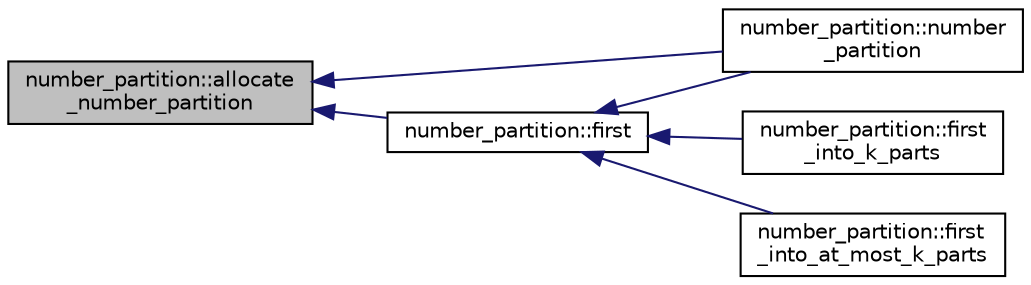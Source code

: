 digraph "number_partition::allocate_number_partition"
{
  edge [fontname="Helvetica",fontsize="10",labelfontname="Helvetica",labelfontsize="10"];
  node [fontname="Helvetica",fontsize="10",shape=record];
  rankdir="LR";
  Node229 [label="number_partition::allocate\l_number_partition",height=0.2,width=0.4,color="black", fillcolor="grey75", style="filled", fontcolor="black"];
  Node229 -> Node230 [dir="back",color="midnightblue",fontsize="10",style="solid",fontname="Helvetica"];
  Node230 [label="number_partition::number\l_partition",height=0.2,width=0.4,color="black", fillcolor="white", style="filled",URL="$df/d50/classnumber__partition.html#a5c08f2f2afd49281b54e799bd5fc3faa"];
  Node229 -> Node231 [dir="back",color="midnightblue",fontsize="10",style="solid",fontname="Helvetica"];
  Node231 [label="number_partition::first",height=0.2,width=0.4,color="black", fillcolor="white", style="filled",URL="$df/d50/classnumber__partition.html#ad8fd23e15805386340aac1c807c0bbc2"];
  Node231 -> Node230 [dir="back",color="midnightblue",fontsize="10",style="solid",fontname="Helvetica"];
  Node231 -> Node232 [dir="back",color="midnightblue",fontsize="10",style="solid",fontname="Helvetica"];
  Node232 [label="number_partition::first\l_into_k_parts",height=0.2,width=0.4,color="black", fillcolor="white", style="filled",URL="$df/d50/classnumber__partition.html#a5c27373cb7638344c463e32ed63e7e51"];
  Node231 -> Node233 [dir="back",color="midnightblue",fontsize="10",style="solid",fontname="Helvetica"];
  Node233 [label="number_partition::first\l_into_at_most_k_parts",height=0.2,width=0.4,color="black", fillcolor="white", style="filled",URL="$df/d50/classnumber__partition.html#a36626dcbbaddba73cef7ff5c4521b325"];
}

